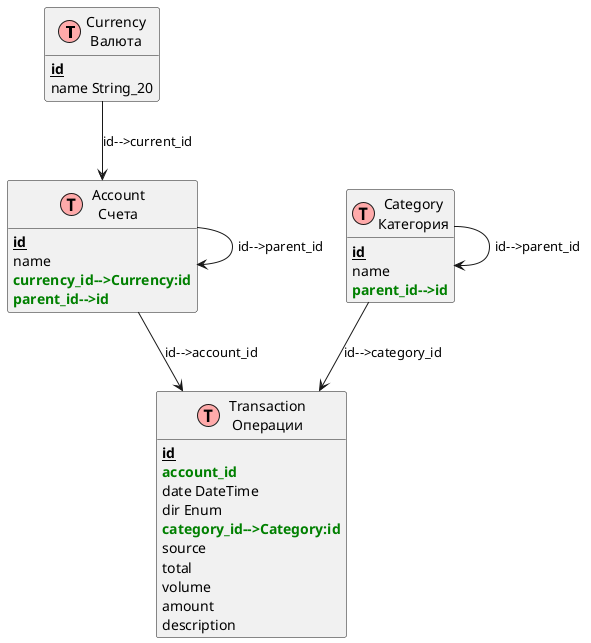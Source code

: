 

@startuml
!define table(name, desk) class name as "desk" << (T,#FFAAAA) >>
!define primary_key(x) <u><b>x</b></u>
!define fk_index(x) <color:green><b>x</b></color>
hide methods
hide stereotypes

table(Currency, Currency\nВалюта) {
  primary_key(id)
  name String_20
}

table(Account, Account\nCчета) {
  primary_key(id)
  name
  fk_index(currency_id-->Currency:id)
  fk_index(parent_id-->id)
}

table(Category, Category\nКатегория) {
  primary_key(id)
  name
  fk_index(parent_id-->id)
}

table(Transaction, Transaction\nОперации) {
    primary_key(id)
    fk_index(account_id)
    date DateTime
    dir Enum
    fk_index(category_id-->Category:id)
    source
    total
    volume
    amount
    description
}

' relationships
' one-to-one relationship

' one to may relationship
Account --> Account : "id-->parent_id"
Account --> Transaction : "id-->account_id"
Currency --> Account : "id-->current_id"
Category --> Category : "id-->parent_id"
Category --> Transaction : "id-->category_id"

' many to many relationship
' Add mark if you like


@enduml

